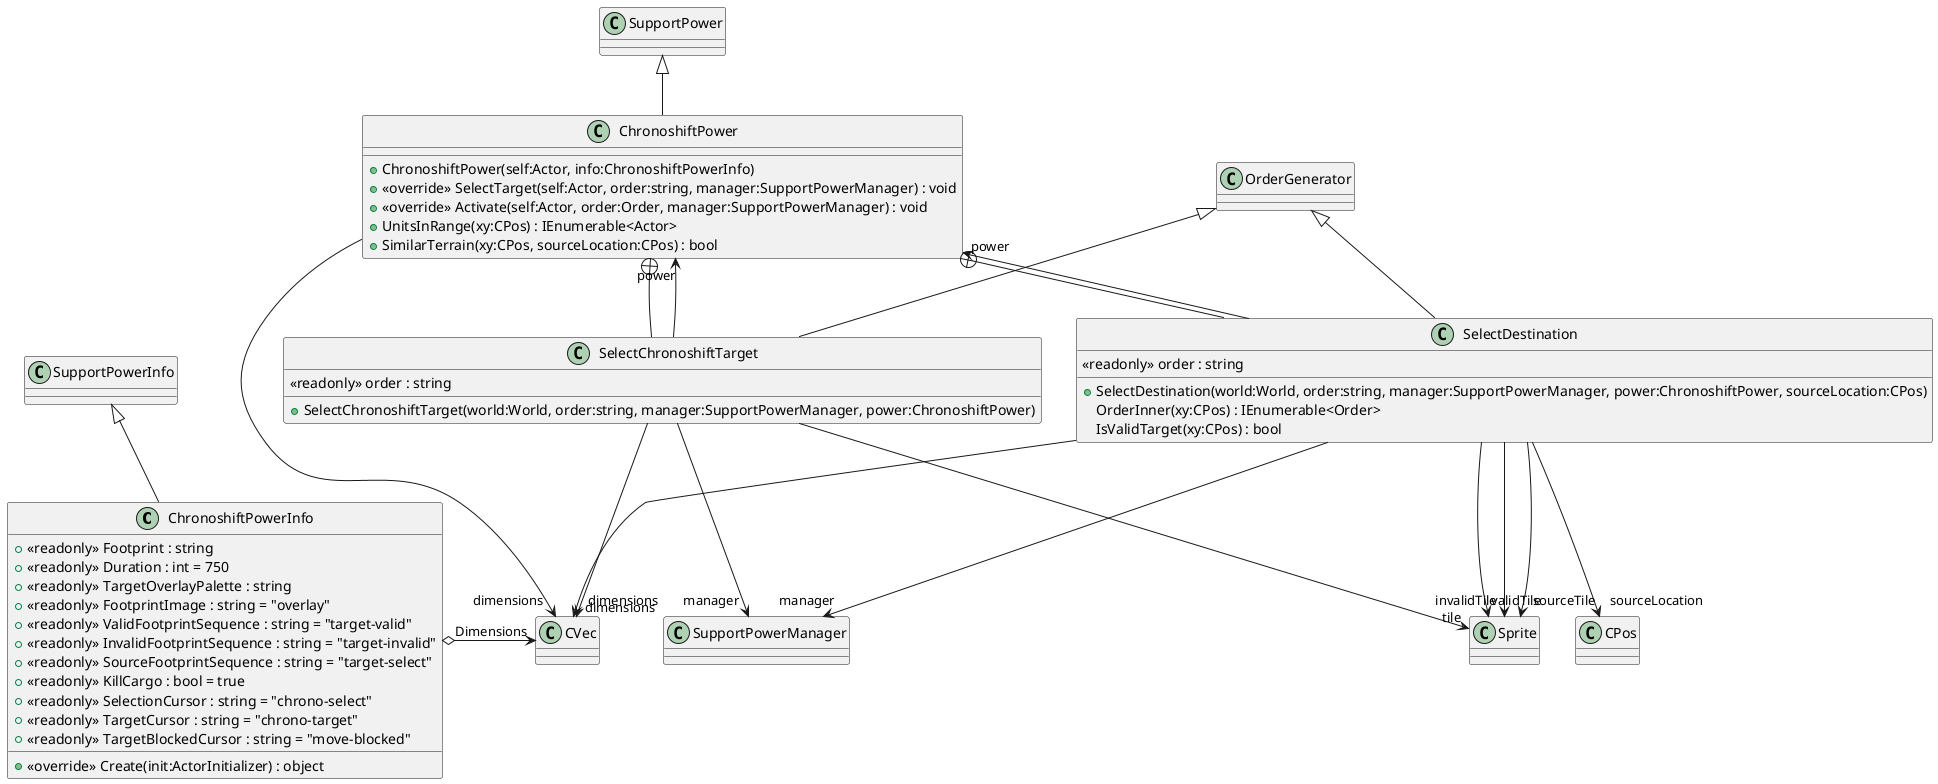 @startuml
class ChronoshiftPowerInfo {
    + <<readonly>> Footprint : string
    + <<readonly>> Duration : int = 750
    + <<readonly>> TargetOverlayPalette : string
    + <<readonly>> FootprintImage : string = "overlay"
    + <<readonly>> ValidFootprintSequence : string = "target-valid"
    + <<readonly>> InvalidFootprintSequence : string = "target-invalid"
    + <<readonly>> SourceFootprintSequence : string = "target-select"
    + <<readonly>> KillCargo : bool = true
    + <<readonly>> SelectionCursor : string = "chrono-select"
    + <<readonly>> TargetCursor : string = "chrono-target"
    + <<readonly>> TargetBlockedCursor : string = "move-blocked"
    + <<override>> Create(init:ActorInitializer) : object
}
class ChronoshiftPower {
    + ChronoshiftPower(self:Actor, info:ChronoshiftPowerInfo)
    + <<override>> SelectTarget(self:Actor, order:string, manager:SupportPowerManager) : void
    + <<override>> Activate(self:Actor, order:Order, manager:SupportPowerManager) : void
    + UnitsInRange(xy:CPos) : IEnumerable<Actor>
    + SimilarTerrain(xy:CPos, sourceLocation:CPos) : bool
}
class SelectChronoshiftTarget {
    <<readonly>> order : string
    + SelectChronoshiftTarget(world:World, order:string, manager:SupportPowerManager, power:ChronoshiftPower)
}
class SelectDestination {
    <<readonly>> order : string
    + SelectDestination(world:World, order:string, manager:SupportPowerManager, power:ChronoshiftPower, sourceLocation:CPos)
    OrderInner(xy:CPos) : IEnumerable<Order>
    IsValidTarget(xy:CPos) : bool
}
SupportPowerInfo <|-- ChronoshiftPowerInfo
ChronoshiftPowerInfo o-> "Dimensions" CVec
SupportPower <|-- ChronoshiftPower
ChronoshiftPower --> "dimensions" CVec
ChronoshiftPower +-- SelectChronoshiftTarget
OrderGenerator <|-- SelectChronoshiftTarget
SelectChronoshiftTarget --> "power" ChronoshiftPower
SelectChronoshiftTarget --> "dimensions" CVec
SelectChronoshiftTarget --> "tile" Sprite
SelectChronoshiftTarget --> "manager" SupportPowerManager
ChronoshiftPower +-- SelectDestination
OrderGenerator <|-- SelectDestination
SelectDestination --> "power" ChronoshiftPower
SelectDestination --> "sourceLocation" CPos
SelectDestination --> "dimensions" CVec
SelectDestination --> "validTile" Sprite
SelectDestination --> "invalidTile" Sprite
SelectDestination --> "sourceTile" Sprite
SelectDestination --> "manager" SupportPowerManager
@enduml
